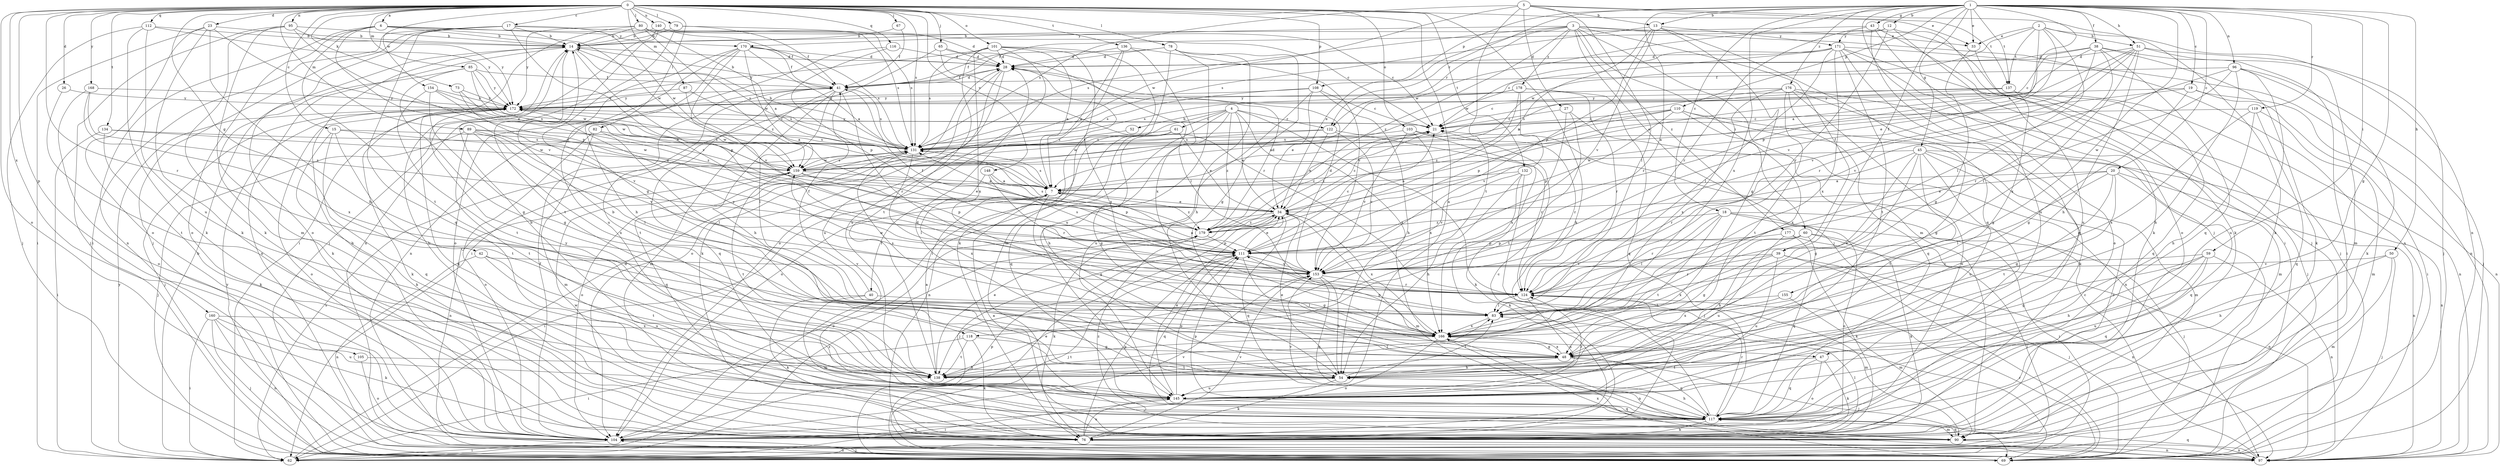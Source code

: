 strict digraph  {
0;
1;
2;
3;
4;
5;
6;
7;
12;
13;
14;
15;
17;
18;
19;
20;
21;
23;
26;
27;
28;
33;
34;
38;
39;
40;
41;
42;
43;
45;
47;
48;
50;
51;
52;
54;
59;
60;
61;
62;
65;
67;
69;
73;
76;
78;
79;
80;
82;
83;
85;
87;
89;
90;
95;
96;
97;
101;
103;
104;
105;
108;
110;
111;
112;
116;
117;
118;
119;
122;
124;
131;
132;
134;
136;
137;
138;
140;
145;
148;
153;
154;
155;
159;
160;
166;
168;
170;
171;
172;
176;
177;
178;
179;
0 -> 6  [label=a];
0 -> 15  [label=c];
0 -> 17  [label=c];
0 -> 23  [label=d];
0 -> 26  [label=d];
0 -> 33  [label=e];
0 -> 42  [label=g];
0 -> 65  [label=j];
0 -> 67  [label=j];
0 -> 73  [label=k];
0 -> 76  [label=k];
0 -> 78  [label=l];
0 -> 79  [label=l];
0 -> 80  [label=l];
0 -> 82  [label=l];
0 -> 85  [label=m];
0 -> 87  [label=m];
0 -> 89  [label=m];
0 -> 95  [label=n];
0 -> 101  [label=o];
0 -> 103  [label=o];
0 -> 104  [label=o];
0 -> 105  [label=p];
0 -> 108  [label=p];
0 -> 112  [label=q];
0 -> 116  [label=q];
0 -> 118  [label=r];
0 -> 131  [label=s];
0 -> 132  [label=t];
0 -> 134  [label=t];
0 -> 136  [label=t];
0 -> 140  [label=u];
0 -> 145  [label=u];
0 -> 148  [label=v];
0 -> 154  [label=w];
0 -> 160  [label=x];
0 -> 168  [label=y];
1 -> 7  [label=a];
1 -> 12  [label=b];
1 -> 13  [label=b];
1 -> 18  [label=c];
1 -> 19  [label=c];
1 -> 20  [label=c];
1 -> 33  [label=e];
1 -> 38  [label=f];
1 -> 39  [label=f];
1 -> 43  [label=g];
1 -> 45  [label=g];
1 -> 47  [label=g];
1 -> 50  [label=h];
1 -> 51  [label=h];
1 -> 59  [label=i];
1 -> 69  [label=j];
1 -> 96  [label=n];
1 -> 108  [label=p];
1 -> 110  [label=p];
1 -> 118  [label=r];
1 -> 119  [label=r];
1 -> 122  [label=r];
1 -> 137  [label=t];
1 -> 155  [label=w];
1 -> 166  [label=x];
1 -> 176  [label=z];
2 -> 33  [label=e];
2 -> 51  [label=h];
2 -> 76  [label=k];
2 -> 83  [label=l];
2 -> 111  [label=p];
2 -> 137  [label=t];
2 -> 153  [label=v];
2 -> 159  [label=w];
3 -> 33  [label=e];
3 -> 34  [label=e];
3 -> 39  [label=f];
3 -> 60  [label=i];
3 -> 69  [label=j];
3 -> 90  [label=m];
3 -> 97  [label=n];
3 -> 122  [label=r];
3 -> 131  [label=s];
3 -> 170  [label=y];
3 -> 177  [label=z];
3 -> 178  [label=z];
3 -> 179  [label=z];
4 -> 34  [label=e];
4 -> 52  [label=h];
4 -> 54  [label=h];
4 -> 61  [label=i];
4 -> 104  [label=o];
4 -> 117  [label=q];
4 -> 122  [label=r];
4 -> 124  [label=r];
4 -> 166  [label=x];
4 -> 179  [label=z];
5 -> 13  [label=b];
5 -> 27  [label=d];
5 -> 83  [label=l];
5 -> 97  [label=n];
5 -> 131  [label=s];
5 -> 137  [label=t];
5 -> 138  [label=t];
5 -> 159  [label=w];
6 -> 14  [label=b];
6 -> 21  [label=c];
6 -> 97  [label=n];
6 -> 104  [label=o];
6 -> 138  [label=t];
6 -> 153  [label=v];
6 -> 159  [label=w];
6 -> 170  [label=y];
7 -> 34  [label=e];
7 -> 40  [label=f];
7 -> 47  [label=g];
7 -> 62  [label=i];
7 -> 131  [label=s];
7 -> 179  [label=z];
12 -> 41  [label=f];
12 -> 76  [label=k];
12 -> 104  [label=o];
12 -> 124  [label=r];
12 -> 159  [label=w];
12 -> 171  [label=y];
13 -> 48  [label=g];
13 -> 111  [label=p];
13 -> 117  [label=q];
13 -> 131  [label=s];
13 -> 153  [label=v];
13 -> 171  [label=y];
13 -> 179  [label=z];
14 -> 28  [label=d];
14 -> 97  [label=n];
14 -> 111  [label=p];
14 -> 131  [label=s];
14 -> 138  [label=t];
15 -> 7  [label=a];
15 -> 76  [label=k];
15 -> 117  [label=q];
15 -> 131  [label=s];
15 -> 138  [label=t];
17 -> 14  [label=b];
17 -> 28  [label=d];
17 -> 62  [label=i];
17 -> 69  [label=j];
17 -> 104  [label=o];
17 -> 117  [label=q];
17 -> 153  [label=v];
17 -> 159  [label=w];
18 -> 62  [label=i];
18 -> 69  [label=j];
18 -> 83  [label=l];
18 -> 104  [label=o];
18 -> 124  [label=r];
18 -> 138  [label=t];
18 -> 179  [label=z];
19 -> 7  [label=a];
19 -> 48  [label=g];
19 -> 62  [label=i];
19 -> 97  [label=n];
19 -> 172  [label=y];
20 -> 7  [label=a];
20 -> 34  [label=e];
20 -> 48  [label=g];
20 -> 83  [label=l];
20 -> 97  [label=n];
20 -> 117  [label=q];
20 -> 138  [label=t];
21 -> 131  [label=s];
21 -> 172  [label=y];
21 -> 179  [label=z];
23 -> 14  [label=b];
23 -> 34  [label=e];
23 -> 54  [label=h];
23 -> 62  [label=i];
23 -> 76  [label=k];
23 -> 104  [label=o];
26 -> 138  [label=t];
26 -> 172  [label=y];
27 -> 21  [label=c];
27 -> 97  [label=n];
27 -> 138  [label=t];
27 -> 166  [label=x];
28 -> 41  [label=f];
28 -> 76  [label=k];
28 -> 104  [label=o];
28 -> 145  [label=u];
28 -> 166  [label=x];
33 -> 48  [label=g];
33 -> 145  [label=u];
34 -> 21  [label=c];
34 -> 69  [label=j];
34 -> 90  [label=m];
34 -> 104  [label=o];
34 -> 117  [label=q];
34 -> 166  [label=x];
34 -> 179  [label=z];
38 -> 21  [label=c];
38 -> 28  [label=d];
38 -> 34  [label=e];
38 -> 62  [label=i];
38 -> 76  [label=k];
38 -> 83  [label=l];
38 -> 117  [label=q];
38 -> 124  [label=r];
39 -> 69  [label=j];
39 -> 97  [label=n];
39 -> 124  [label=r];
39 -> 145  [label=u];
39 -> 153  [label=v];
39 -> 166  [label=x];
40 -> 41  [label=f];
40 -> 76  [label=k];
40 -> 83  [label=l];
40 -> 90  [label=m];
41 -> 14  [label=b];
41 -> 28  [label=d];
41 -> 54  [label=h];
41 -> 83  [label=l];
41 -> 90  [label=m];
41 -> 117  [label=q];
41 -> 124  [label=r];
41 -> 131  [label=s];
41 -> 138  [label=t];
41 -> 172  [label=y];
42 -> 97  [label=n];
42 -> 138  [label=t];
42 -> 145  [label=u];
42 -> 153  [label=v];
43 -> 14  [label=b];
43 -> 62  [label=i];
43 -> 69  [label=j];
43 -> 76  [label=k];
43 -> 124  [label=r];
43 -> 145  [label=u];
45 -> 48  [label=g];
45 -> 90  [label=m];
45 -> 97  [label=n];
45 -> 104  [label=o];
45 -> 124  [label=r];
45 -> 138  [label=t];
45 -> 145  [label=u];
45 -> 159  [label=w];
45 -> 166  [label=x];
47 -> 76  [label=k];
47 -> 104  [label=o];
47 -> 117  [label=q];
47 -> 138  [label=t];
48 -> 54  [label=h];
48 -> 69  [label=j];
48 -> 117  [label=q];
48 -> 138  [label=t];
48 -> 166  [label=x];
50 -> 54  [label=h];
50 -> 69  [label=j];
50 -> 90  [label=m];
50 -> 153  [label=v];
51 -> 7  [label=a];
51 -> 28  [label=d];
51 -> 34  [label=e];
51 -> 54  [label=h];
51 -> 69  [label=j];
51 -> 90  [label=m];
51 -> 153  [label=v];
51 -> 166  [label=x];
52 -> 131  [label=s];
54 -> 14  [label=b];
54 -> 28  [label=d];
54 -> 34  [label=e];
54 -> 76  [label=k];
54 -> 83  [label=l];
54 -> 145  [label=u];
59 -> 48  [label=g];
59 -> 54  [label=h];
59 -> 97  [label=n];
59 -> 117  [label=q];
59 -> 145  [label=u];
59 -> 153  [label=v];
60 -> 48  [label=g];
60 -> 54  [label=h];
60 -> 62  [label=i];
60 -> 76  [label=k];
60 -> 111  [label=p];
60 -> 117  [label=q];
61 -> 34  [label=e];
61 -> 48  [label=g];
61 -> 97  [label=n];
61 -> 131  [label=s];
62 -> 14  [label=b];
62 -> 28  [label=d];
62 -> 131  [label=s];
62 -> 172  [label=y];
62 -> 179  [label=z];
65 -> 28  [label=d];
65 -> 62  [label=i];
65 -> 83  [label=l];
65 -> 124  [label=r];
67 -> 14  [label=b];
67 -> 41  [label=f];
69 -> 34  [label=e];
69 -> 104  [label=o];
69 -> 124  [label=r];
69 -> 166  [label=x];
69 -> 172  [label=y];
73 -> 153  [label=v];
73 -> 159  [label=w];
73 -> 172  [label=y];
76 -> 14  [label=b];
76 -> 83  [label=l];
76 -> 97  [label=n];
76 -> 111  [label=p];
76 -> 145  [label=u];
76 -> 153  [label=v];
76 -> 159  [label=w];
78 -> 28  [label=d];
78 -> 41  [label=f];
78 -> 48  [label=g];
78 -> 54  [label=h];
78 -> 62  [label=i];
78 -> 145  [label=u];
79 -> 14  [label=b];
79 -> 41  [label=f];
79 -> 48  [label=g];
79 -> 131  [label=s];
80 -> 7  [label=a];
80 -> 14  [label=b];
80 -> 21  [label=c];
80 -> 62  [label=i];
80 -> 172  [label=y];
80 -> 179  [label=z];
82 -> 83  [label=l];
82 -> 90  [label=m];
82 -> 104  [label=o];
82 -> 131  [label=s];
83 -> 166  [label=x];
85 -> 34  [label=e];
85 -> 41  [label=f];
85 -> 48  [label=g];
85 -> 76  [label=k];
85 -> 159  [label=w];
85 -> 172  [label=y];
87 -> 7  [label=a];
87 -> 131  [label=s];
87 -> 172  [label=y];
89 -> 69  [label=j];
89 -> 83  [label=l];
89 -> 131  [label=s];
89 -> 138  [label=t];
89 -> 153  [label=v];
89 -> 159  [label=w];
89 -> 166  [label=x];
90 -> 7  [label=a];
90 -> 97  [label=n];
90 -> 117  [label=q];
90 -> 179  [label=z];
95 -> 14  [label=b];
95 -> 69  [label=j];
95 -> 76  [label=k];
95 -> 90  [label=m];
95 -> 111  [label=p];
95 -> 172  [label=y];
96 -> 41  [label=f];
96 -> 54  [label=h];
96 -> 69  [label=j];
96 -> 76  [label=k];
96 -> 124  [label=r];
96 -> 145  [label=u];
96 -> 153  [label=v];
97 -> 21  [label=c];
97 -> 117  [label=q];
101 -> 7  [label=a];
101 -> 28  [label=d];
101 -> 76  [label=k];
101 -> 90  [label=m];
101 -> 131  [label=s];
101 -> 138  [label=t];
101 -> 145  [label=u];
101 -> 166  [label=x];
101 -> 172  [label=y];
103 -> 76  [label=k];
103 -> 124  [label=r];
103 -> 131  [label=s];
103 -> 153  [label=v];
103 -> 166  [label=x];
104 -> 14  [label=b];
104 -> 41  [label=f];
104 -> 62  [label=i];
104 -> 69  [label=j];
104 -> 111  [label=p];
104 -> 153  [label=v];
105 -> 54  [label=h];
105 -> 104  [label=o];
108 -> 21  [label=c];
108 -> 34  [label=e];
108 -> 54  [label=h];
108 -> 131  [label=s];
108 -> 145  [label=u];
108 -> 172  [label=y];
110 -> 7  [label=a];
110 -> 21  [label=c];
110 -> 48  [label=g];
110 -> 90  [label=m];
110 -> 111  [label=p];
110 -> 131  [label=s];
110 -> 166  [label=x];
111 -> 21  [label=c];
111 -> 34  [label=e];
111 -> 41  [label=f];
111 -> 48  [label=g];
111 -> 69  [label=j];
111 -> 117  [label=q];
111 -> 153  [label=v];
112 -> 14  [label=b];
112 -> 69  [label=j];
112 -> 76  [label=k];
112 -> 145  [label=u];
112 -> 172  [label=y];
116 -> 28  [label=d];
116 -> 97  [label=n];
116 -> 111  [label=p];
117 -> 21  [label=c];
117 -> 54  [label=h];
117 -> 76  [label=k];
117 -> 90  [label=m];
117 -> 104  [label=o];
117 -> 111  [label=p];
117 -> 124  [label=r];
117 -> 153  [label=v];
118 -> 48  [label=g];
118 -> 62  [label=i];
118 -> 76  [label=k];
118 -> 138  [label=t];
119 -> 21  [label=c];
119 -> 54  [label=h];
119 -> 90  [label=m];
119 -> 117  [label=q];
119 -> 166  [label=x];
122 -> 34  [label=e];
122 -> 124  [label=r];
122 -> 131  [label=s];
122 -> 153  [label=v];
122 -> 159  [label=w];
124 -> 83  [label=l];
124 -> 90  [label=m];
124 -> 145  [label=u];
124 -> 159  [label=w];
124 -> 172  [label=y];
131 -> 14  [label=b];
131 -> 83  [label=l];
131 -> 104  [label=o];
131 -> 117  [label=q];
131 -> 159  [label=w];
132 -> 7  [label=a];
132 -> 54  [label=h];
132 -> 69  [label=j];
132 -> 76  [label=k];
132 -> 153  [label=v];
134 -> 62  [label=i];
134 -> 76  [label=k];
134 -> 131  [label=s];
134 -> 159  [label=w];
136 -> 7  [label=a];
136 -> 28  [label=d];
136 -> 104  [label=o];
136 -> 153  [label=v];
136 -> 166  [label=x];
137 -> 21  [label=c];
137 -> 48  [label=g];
137 -> 97  [label=n];
137 -> 117  [label=q];
137 -> 131  [label=s];
137 -> 172  [label=y];
138 -> 7  [label=a];
138 -> 34  [label=e];
138 -> 83  [label=l];
138 -> 172  [label=y];
140 -> 14  [label=b];
140 -> 41  [label=f];
140 -> 69  [label=j];
140 -> 97  [label=n];
140 -> 131  [label=s];
145 -> 14  [label=b];
145 -> 34  [label=e];
145 -> 62  [label=i];
145 -> 111  [label=p];
145 -> 117  [label=q];
145 -> 124  [label=r];
148 -> 7  [label=a];
148 -> 111  [label=p];
148 -> 124  [label=r];
148 -> 166  [label=x];
153 -> 7  [label=a];
153 -> 28  [label=d];
153 -> 54  [label=h];
153 -> 117  [label=q];
153 -> 124  [label=r];
153 -> 131  [label=s];
154 -> 48  [label=g];
154 -> 131  [label=s];
154 -> 138  [label=t];
154 -> 172  [label=y];
154 -> 179  [label=z];
155 -> 83  [label=l];
155 -> 90  [label=m];
155 -> 166  [label=x];
159 -> 7  [label=a];
159 -> 34  [label=e];
159 -> 97  [label=n];
159 -> 111  [label=p];
159 -> 131  [label=s];
159 -> 138  [label=t];
160 -> 62  [label=i];
160 -> 69  [label=j];
160 -> 76  [label=k];
160 -> 97  [label=n];
160 -> 145  [label=u];
160 -> 166  [label=x];
166 -> 48  [label=g];
166 -> 97  [label=n];
166 -> 104  [label=o];
166 -> 111  [label=p];
166 -> 131  [label=s];
166 -> 138  [label=t];
168 -> 104  [label=o];
168 -> 166  [label=x];
168 -> 172  [label=y];
168 -> 179  [label=z];
170 -> 7  [label=a];
170 -> 28  [label=d];
170 -> 41  [label=f];
170 -> 54  [label=h];
170 -> 104  [label=o];
170 -> 131  [label=s];
170 -> 145  [label=u];
170 -> 153  [label=v];
170 -> 159  [label=w];
171 -> 21  [label=c];
171 -> 28  [label=d];
171 -> 69  [label=j];
171 -> 83  [label=l];
171 -> 97  [label=n];
171 -> 104  [label=o];
171 -> 117  [label=q];
171 -> 138  [label=t];
171 -> 159  [label=w];
171 -> 166  [label=x];
172 -> 21  [label=c];
172 -> 69  [label=j];
172 -> 76  [label=k];
172 -> 104  [label=o];
172 -> 117  [label=q];
172 -> 159  [label=w];
176 -> 69  [label=j];
176 -> 76  [label=k];
176 -> 104  [label=o];
176 -> 111  [label=p];
176 -> 117  [label=q];
176 -> 138  [label=t];
176 -> 166  [label=x];
176 -> 172  [label=y];
177 -> 76  [label=k];
177 -> 97  [label=n];
177 -> 111  [label=p];
177 -> 145  [label=u];
178 -> 117  [label=q];
178 -> 124  [label=r];
178 -> 131  [label=s];
178 -> 153  [label=v];
178 -> 172  [label=y];
178 -> 179  [label=z];
179 -> 21  [label=c];
179 -> 28  [label=d];
179 -> 76  [label=k];
179 -> 111  [label=p];
179 -> 131  [label=s];
}
